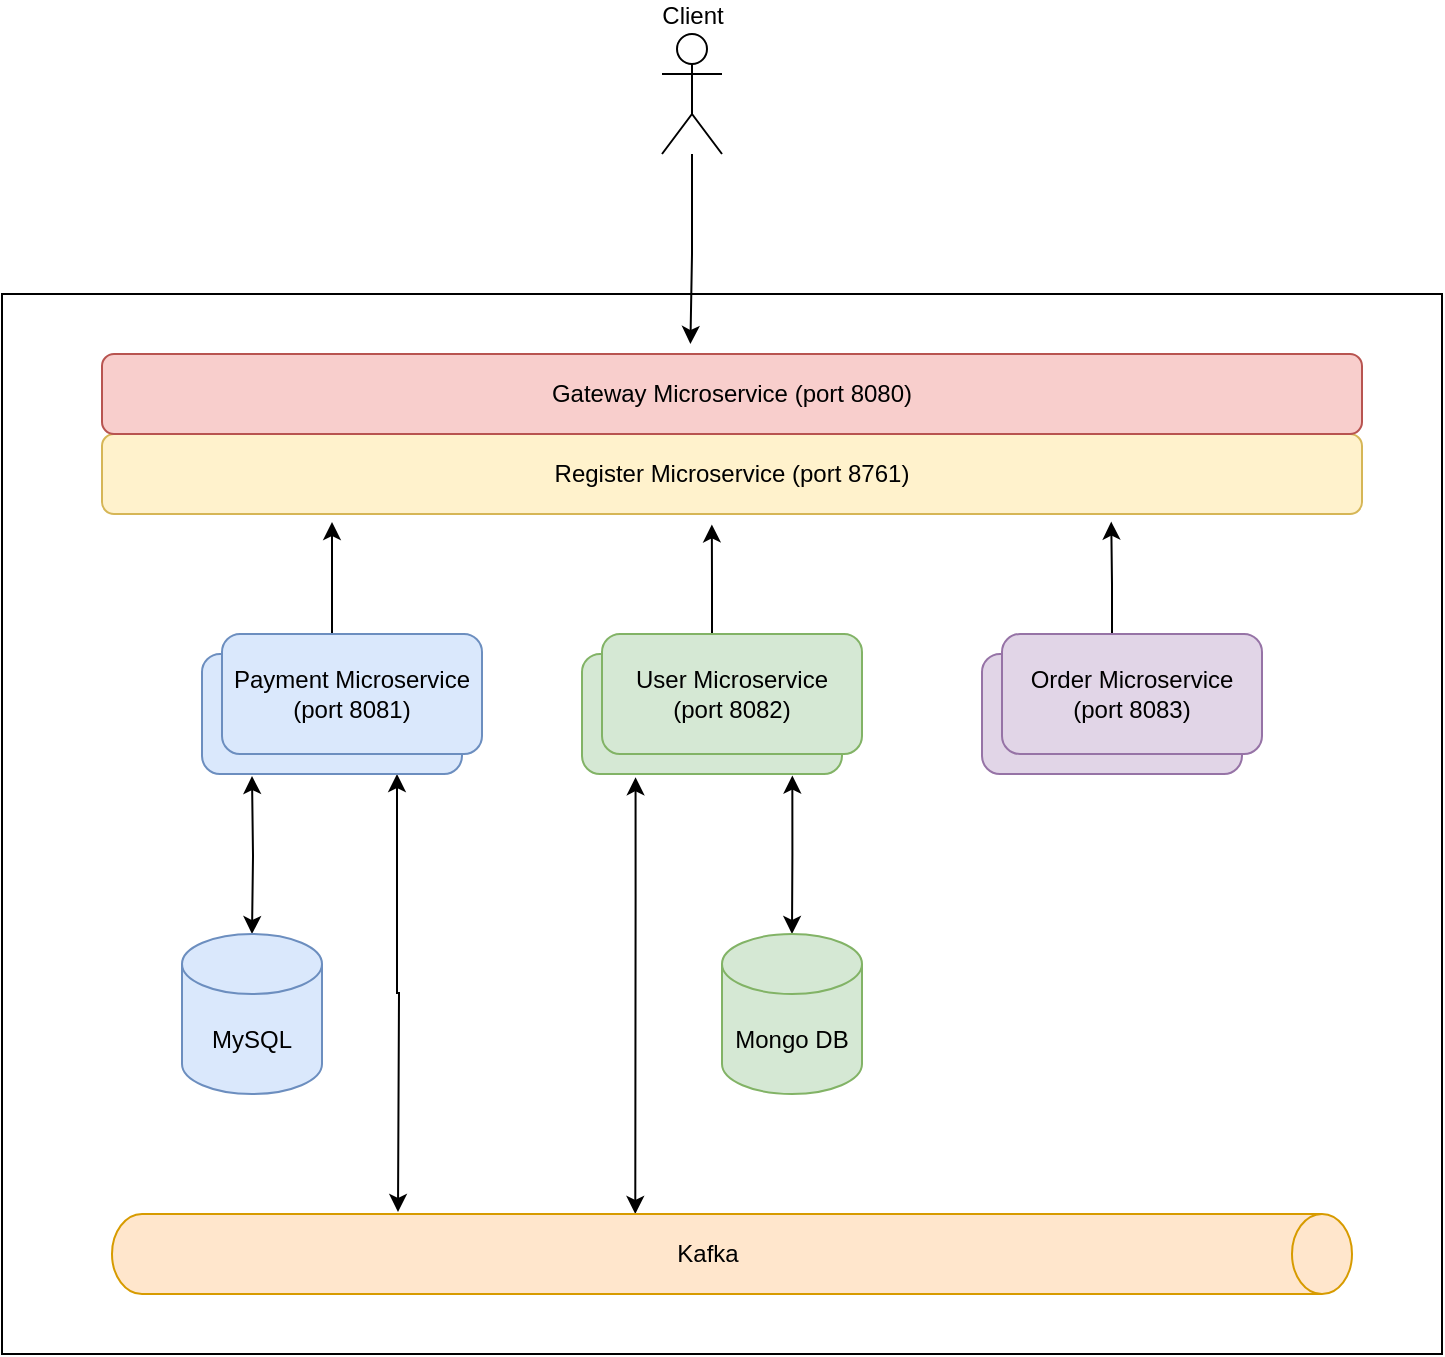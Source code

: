 <mxfile version="14.8.5" type="github">
  <diagram id="KAYoFOVoinrggncDsqFn" name="Microservices">
    <mxGraphModel dx="1550" dy="888" grid="1" gridSize="10" guides="1" tooltips="1" connect="1" arrows="1" fold="1" page="1" pageScale="1" pageWidth="1169" pageHeight="827" math="0" shadow="0">
      <root>
        <mxCell id="0" />
        <mxCell id="1" parent="0" />
        <mxCell id="QA7NRQzsKsBDGc06PVG0-4" value="" style="rounded=0;whiteSpace=wrap;html=1;" parent="1" vertex="1">
          <mxGeometry x="110" y="160" width="720" height="530" as="geometry" />
        </mxCell>
        <mxCell id="L3RMMEHooMvjJA7UHUvk-8" style="edgeStyle=orthogonalEdgeStyle;rounded=0;orthogonalLoop=1;jettySize=auto;html=1;startArrow=classic;startFill=1;" parent="1" target="L3RMMEHooMvjJA7UHUvk-7" edge="1">
          <mxGeometry relative="1" as="geometry">
            <mxPoint x="235" y="401" as="sourcePoint" />
          </mxGeometry>
        </mxCell>
        <mxCell id="L3RMMEHooMvjJA7UHUvk-10" style="edgeStyle=orthogonalEdgeStyle;rounded=0;orthogonalLoop=1;jettySize=auto;html=1;startArrow=classic;startFill=1;exitX=0.75;exitY=1;exitDx=0;exitDy=0;" parent="1" source="L3RMMEHooMvjJA7UHUvk-1" edge="1">
          <mxGeometry relative="1" as="geometry">
            <mxPoint x="308" y="619" as="targetPoint" />
          </mxGeometry>
        </mxCell>
        <mxCell id="L3RMMEHooMvjJA7UHUvk-13" style="edgeStyle=orthogonalEdgeStyle;rounded=0;orthogonalLoop=1;jettySize=auto;html=1;startArrow=classic;startFill=1;" parent="1" source="L3RMMEHooMvjJA7UHUvk-1" edge="1">
          <mxGeometry relative="1" as="geometry">
            <mxPoint x="275" y="274" as="targetPoint" />
          </mxGeometry>
        </mxCell>
        <mxCell id="L3RMMEHooMvjJA7UHUvk-1" value="Berlin Microservice&lt;br&gt;(port 8081)" style="rounded=1;whiteSpace=wrap;html=1;fillColor=#dae8fc;strokeColor=#6c8ebf;" parent="1" vertex="1">
          <mxGeometry x="210" y="340" width="130" height="60" as="geometry" />
        </mxCell>
        <mxCell id="L3RMMEHooMvjJA7UHUvk-14" style="edgeStyle=orthogonalEdgeStyle;rounded=0;orthogonalLoop=1;jettySize=auto;html=1;entryX=0.484;entryY=1.13;entryDx=0;entryDy=0;entryPerimeter=0;startArrow=classic;startFill=1;" parent="1" source="L3RMMEHooMvjJA7UHUvk-2" target="L3RMMEHooMvjJA7UHUvk-3" edge="1">
          <mxGeometry relative="1" as="geometry" />
        </mxCell>
        <mxCell id="QA7NRQzsKsBDGc06PVG0-1" style="edgeStyle=orthogonalEdgeStyle;rounded=0;orthogonalLoop=1;jettySize=auto;html=1;exitX=0.206;exitY=1.027;exitDx=0;exitDy=0;exitPerimeter=0;entryX=0;entryY=0.578;entryDx=0;entryDy=0;entryPerimeter=0;startArrow=classic;startFill=1;" parent="1" source="L3RMMEHooMvjJA7UHUvk-2" target="L3RMMEHooMvjJA7UHUvk-6" edge="1">
          <mxGeometry relative="1" as="geometry">
            <mxPoint x="427" y="630" as="targetPoint" />
            <Array as="points">
              <mxPoint x="427" y="460" />
              <mxPoint x="427" y="460" />
            </Array>
          </mxGeometry>
        </mxCell>
        <mxCell id="QA7NRQzsKsBDGc06PVG0-2" style="edgeStyle=orthogonalEdgeStyle;rounded=0;orthogonalLoop=1;jettySize=auto;html=1;entryX=0.5;entryY=0;entryDx=0;entryDy=0;entryPerimeter=0;exitX=0.809;exitY=1.013;exitDx=0;exitDy=0;exitPerimeter=0;startArrow=classic;startFill=1;" parent="1" source="L3RMMEHooMvjJA7UHUvk-2" target="L3RMMEHooMvjJA7UHUvk-5" edge="1">
          <mxGeometry relative="1" as="geometry" />
        </mxCell>
        <mxCell id="L3RMMEHooMvjJA7UHUvk-2" value="Tokio Microservice&lt;br&gt;(port 8082)" style="rounded=1;whiteSpace=wrap;html=1;fillColor=#d5e8d4;strokeColor=#82b366;" parent="1" vertex="1">
          <mxGeometry x="400" y="340" width="130" height="60" as="geometry" />
        </mxCell>
        <mxCell id="L3RMMEHooMvjJA7UHUvk-3" value="Register Microservice (port 8761)" style="rounded=1;whiteSpace=wrap;html=1;fillColor=#fff2cc;strokeColor=#d6b656;" parent="1" vertex="1">
          <mxGeometry x="160" y="230" width="630" height="40" as="geometry" />
        </mxCell>
        <mxCell id="L3RMMEHooMvjJA7UHUvk-5" value="Mongo DB" style="shape=cylinder3;whiteSpace=wrap;html=1;boundedLbl=1;backgroundOutline=1;size=15;fillColor=#d5e8d4;strokeColor=#82b366;" parent="1" vertex="1">
          <mxGeometry x="470" y="480" width="70" height="80" as="geometry" />
        </mxCell>
        <mxCell id="L3RMMEHooMvjJA7UHUvk-6" value="Kafka" style="shape=cylinder3;whiteSpace=wrap;html=1;boundedLbl=1;backgroundOutline=1;size=15;rotation=90;labelPosition=center;verticalLabelPosition=middle;align=center;verticalAlign=middle;horizontal=0;fillColor=#ffe6cc;strokeColor=#d79b00;" parent="1" vertex="1">
          <mxGeometry x="455" y="330" width="40" height="620" as="geometry" />
        </mxCell>
        <mxCell id="L3RMMEHooMvjJA7UHUvk-7" value="MySQL" style="shape=cylinder3;whiteSpace=wrap;html=1;boundedLbl=1;backgroundOutline=1;size=15;fillColor=#dae8fc;strokeColor=#6c8ebf;" parent="1" vertex="1">
          <mxGeometry x="200" y="480" width="70" height="80" as="geometry" />
        </mxCell>
        <mxCell id="L3RMMEHooMvjJA7UHUvk-12" value="Gateway Microservice (port 8080)" style="rounded=1;whiteSpace=wrap;html=1;fillColor=#f8cecc;strokeColor=#b85450;" parent="1" vertex="1">
          <mxGeometry x="160" y="190" width="630" height="40" as="geometry" />
        </mxCell>
        <mxCell id="lWMIxWkUatgDt7HEU0U--2" style="edgeStyle=orthogonalEdgeStyle;rounded=0;orthogonalLoop=1;jettySize=auto;html=1;entryX=0.467;entryY=-0.125;entryDx=0;entryDy=0;entryPerimeter=0;" parent="1" source="lWMIxWkUatgDt7HEU0U--1" target="L3RMMEHooMvjJA7UHUvk-12" edge="1">
          <mxGeometry relative="1" as="geometry" />
        </mxCell>
        <mxCell id="lWMIxWkUatgDt7HEU0U--1" value="Client" style="shape=umlActor;verticalLabelPosition=top;verticalAlign=bottom;html=1;outlineConnect=0;labelPosition=center;align=center;" parent="1" vertex="1">
          <mxGeometry x="440" y="30" width="30" height="60" as="geometry" />
        </mxCell>
        <mxCell id="lWMIxWkUatgDt7HEU0U--3" value="User Microservice&lt;br&gt;(port 8082)" style="rounded=1;whiteSpace=wrap;html=1;fillColor=#d5e8d4;strokeColor=#82b366;" parent="1" vertex="1">
          <mxGeometry x="410" y="330" width="130" height="60" as="geometry" />
        </mxCell>
        <mxCell id="lWMIxWkUatgDt7HEU0U--4" value="Payment Microservice&lt;br&gt;(port 8081)" style="rounded=1;whiteSpace=wrap;html=1;fillColor=#dae8fc;strokeColor=#6c8ebf;" parent="1" vertex="1">
          <mxGeometry x="220" y="330" width="130" height="60" as="geometry" />
        </mxCell>
        <mxCell id="99fwEK9ac6OcSUtNOezA-4" style="edgeStyle=orthogonalEdgeStyle;rounded=0;orthogonalLoop=1;jettySize=auto;html=1;entryX=0.801;entryY=1.095;entryDx=0;entryDy=0;entryPerimeter=0;startArrow=classic;startFill=1;" edge="1" parent="1" source="99fwEK9ac6OcSUtNOezA-2" target="L3RMMEHooMvjJA7UHUvk-3">
          <mxGeometry relative="1" as="geometry" />
        </mxCell>
        <mxCell id="99fwEK9ac6OcSUtNOezA-2" value="Tokio Microservice&lt;br&gt;(port 8082)" style="rounded=1;whiteSpace=wrap;html=1;fillColor=#e1d5e7;strokeColor=#9673a6;" vertex="1" parent="1">
          <mxGeometry x="600" y="340" width="130" height="60" as="geometry" />
        </mxCell>
        <mxCell id="99fwEK9ac6OcSUtNOezA-1" value="Order Microservice&lt;br&gt;(port 8083)" style="rounded=1;whiteSpace=wrap;html=1;fillColor=#e1d5e7;strokeColor=#9673a6;" vertex="1" parent="1">
          <mxGeometry x="610" y="330" width="130" height="60" as="geometry" />
        </mxCell>
      </root>
    </mxGraphModel>
  </diagram>
</mxfile>

